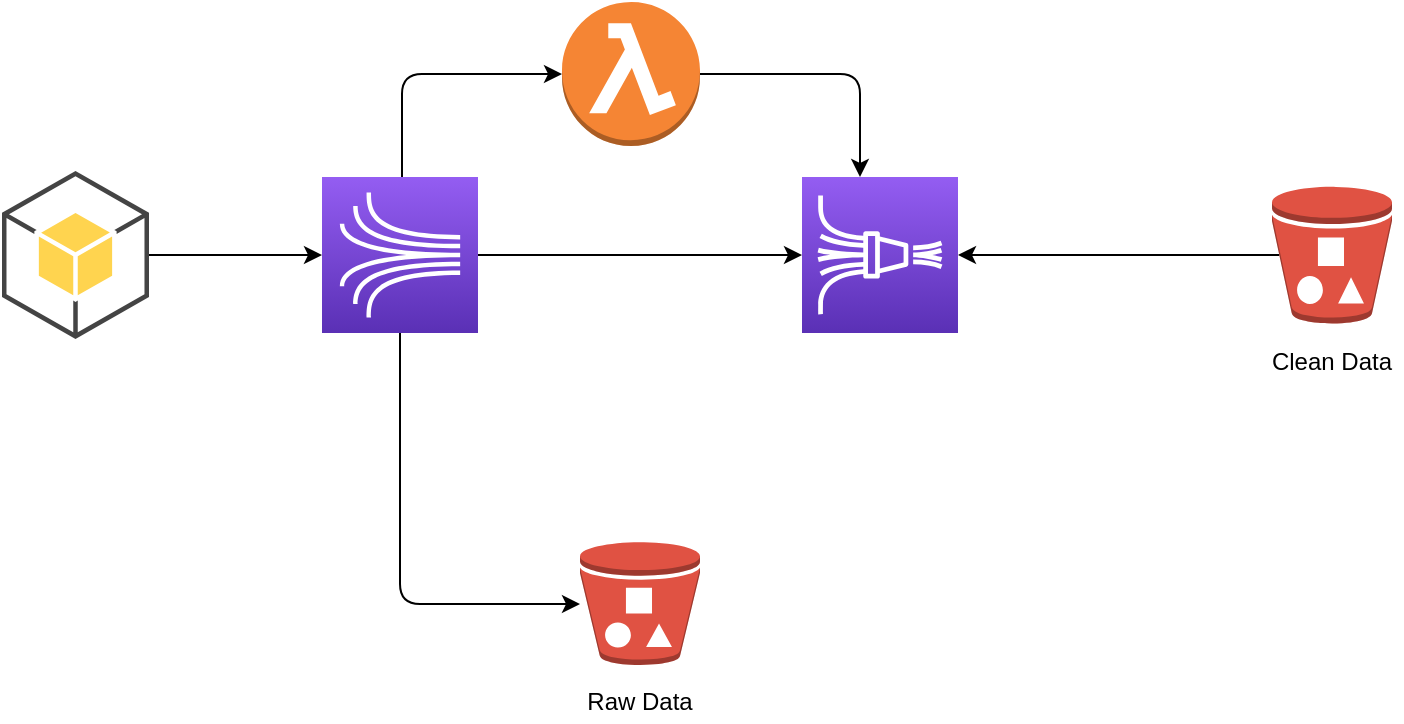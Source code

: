 <mxfile version="12.7.0" type="github">
  <diagram id="I4_b89pJyK5yKUSI2D77" name="Page-1">
    <mxGraphModel dx="1186" dy="710" grid="1" gridSize="10" guides="1" tooltips="1" connect="1" arrows="1" fold="1" page="1" pageScale="1" pageWidth="1100" pageHeight="850" math="0" shadow="0">
      <root>
        <mxCell id="0"/>
        <mxCell id="1" parent="0"/>
        <mxCell id="msdwBEozecvnglc0cFIi-12" style="edgeStyle=orthogonalEdgeStyle;rounded=0;orthogonalLoop=1;jettySize=auto;html=1;" parent="1" source="msdwBEozecvnglc0cFIi-5" target="msdwBEozecvnglc0cFIi-11" edge="1">
          <mxGeometry relative="1" as="geometry"/>
        </mxCell>
        <mxCell id="msdwBEozecvnglc0cFIi-5" value="" style="outlineConnect=0;fontColor=#232F3E;gradientColor=#945DF2;gradientDirection=north;fillColor=#5A30B5;strokeColor=#ffffff;dashed=0;verticalLabelPosition=bottom;verticalAlign=top;align=center;html=1;fontSize=12;fontStyle=0;aspect=fixed;shape=mxgraph.aws4.resourceIcon;resIcon=mxgraph.aws4.kinesis;" parent="1" vertex="1">
          <mxGeometry x="210" y="247.5" width="78" height="78" as="geometry"/>
        </mxCell>
        <mxCell id="msdwBEozecvnglc0cFIi-10" style="edgeStyle=orthogonalEdgeStyle;rounded=0;orthogonalLoop=1;jettySize=auto;html=1;exitX=1;exitY=0.5;exitDx=0;exitDy=0;exitPerimeter=0;" parent="1" source="msdwBEozecvnglc0cFIi-9" target="msdwBEozecvnglc0cFIi-5" edge="1">
          <mxGeometry relative="1" as="geometry"/>
        </mxCell>
        <mxCell id="msdwBEozecvnglc0cFIi-9" value="" style="outlineConnect=0;dashed=0;verticalLabelPosition=bottom;verticalAlign=top;align=center;html=1;shape=mxgraph.aws3.android;fillColor=#FFD44F;gradientColor=none;" parent="1" vertex="1">
          <mxGeometry x="50" y="244.5" width="73.5" height="84" as="geometry"/>
        </mxCell>
        <mxCell id="msdwBEozecvnglc0cFIi-11" value="" style="outlineConnect=0;fontColor=#232F3E;gradientColor=#945DF2;gradientDirection=north;fillColor=#5A30B5;strokeColor=#ffffff;dashed=0;verticalLabelPosition=bottom;verticalAlign=top;align=center;html=1;fontSize=12;fontStyle=0;aspect=fixed;shape=mxgraph.aws4.resourceIcon;resIcon=mxgraph.aws4.kinesis_data_firehose;" parent="1" vertex="1">
          <mxGeometry x="450" y="247.5" width="78" height="78" as="geometry"/>
        </mxCell>
        <mxCell id="msdwBEozecvnglc0cFIi-16" value="" style="edgeStyle=segmentEdgeStyle;endArrow=classic;html=1;exitX=1;exitY=0.5;exitDx=0;exitDy=0;exitPerimeter=0;" parent="1" source="msdwBEozecvnglc0cFIi-17" target="msdwBEozecvnglc0cFIi-11" edge="1">
          <mxGeometry width="50" height="50" relative="1" as="geometry">
            <mxPoint x="250" y="220" as="sourcePoint"/>
            <mxPoint x="480" y="210" as="targetPoint"/>
            <Array as="points">
              <mxPoint x="479" y="196"/>
            </Array>
          </mxGeometry>
        </mxCell>
        <mxCell id="msdwBEozecvnglc0cFIi-17" value="" style="outlineConnect=0;dashed=0;verticalLabelPosition=bottom;verticalAlign=top;align=center;html=1;shape=mxgraph.aws3.lambda_function;fillColor=#F58534;gradientColor=none;" parent="1" vertex="1">
          <mxGeometry x="330" y="160" width="69" height="72" as="geometry"/>
        </mxCell>
        <mxCell id="msdwBEozecvnglc0cFIi-18" value="" style="edgeStyle=segmentEdgeStyle;endArrow=classic;html=1;entryX=0;entryY=0.5;entryDx=0;entryDy=0;entryPerimeter=0;" parent="1" source="msdwBEozecvnglc0cFIi-5" target="msdwBEozecvnglc0cFIi-17" edge="1">
          <mxGeometry width="50" height="50" relative="1" as="geometry">
            <mxPoint x="250" y="247.5" as="sourcePoint"/>
            <mxPoint x="479" y="247.5" as="targetPoint"/>
            <Array as="points">
              <mxPoint x="250" y="196"/>
            </Array>
          </mxGeometry>
        </mxCell>
        <mxCell id="KBTJcN20acUAVPkmVkL6-5" value="" style="edgeStyle=segmentEdgeStyle;endArrow=classic;html=1;" edge="1" parent="1" source="msdwBEozecvnglc0cFIi-5" target="KBTJcN20acUAVPkmVkL6-2">
          <mxGeometry width="50" height="50" relative="1" as="geometry">
            <mxPoint x="238" y="440" as="sourcePoint"/>
            <mxPoint x="288" y="390" as="targetPoint"/>
            <Array as="points">
              <mxPoint x="249" y="461"/>
            </Array>
          </mxGeometry>
        </mxCell>
        <mxCell id="KBTJcN20acUAVPkmVkL6-7" value="" style="group" vertex="1" connectable="0" parent="1">
          <mxGeometry x="339" y="430" width="60" height="90" as="geometry"/>
        </mxCell>
        <mxCell id="KBTJcN20acUAVPkmVkL6-2" value="" style="outlineConnect=0;dashed=0;verticalLabelPosition=bottom;verticalAlign=top;align=center;html=1;shape=mxgraph.aws3.bucket_with_objects;fillColor=#E05243;gradientColor=none;" vertex="1" parent="KBTJcN20acUAVPkmVkL6-7">
          <mxGeometry width="60" height="61.5" as="geometry"/>
        </mxCell>
        <mxCell id="KBTJcN20acUAVPkmVkL6-6" value="Raw Data&lt;br&gt;" style="text;html=1;strokeColor=none;fillColor=none;align=center;verticalAlign=middle;whiteSpace=wrap;rounded=0;" vertex="1" parent="KBTJcN20acUAVPkmVkL6-7">
          <mxGeometry x="2.25" y="70" width="55.5" height="20" as="geometry"/>
        </mxCell>
        <mxCell id="KBTJcN20acUAVPkmVkL6-14" value="" style="group" vertex="1" connectable="0" parent="1">
          <mxGeometry x="680" y="260" width="70" height="100" as="geometry"/>
        </mxCell>
        <mxCell id="KBTJcN20acUAVPkmVkL6-3" value="" style="outlineConnect=0;dashed=0;verticalLabelPosition=bottom;verticalAlign=top;align=center;html=1;shape=mxgraph.aws3.bucket_with_objects;fillColor=#E05243;gradientColor=none;" vertex="1" parent="KBTJcN20acUAVPkmVkL6-14">
          <mxGeometry x="5" y="-7.76" width="60" height="68.524" as="geometry"/>
        </mxCell>
        <mxCell id="KBTJcN20acUAVPkmVkL6-13" value="Clean Data" style="text;html=1;strokeColor=none;fillColor=none;align=center;verticalAlign=middle;whiteSpace=wrap;rounded=0;" vertex="1" parent="KBTJcN20acUAVPkmVkL6-14">
          <mxGeometry y="68.526" width="70" height="22.284" as="geometry"/>
        </mxCell>
        <mxCell id="KBTJcN20acUAVPkmVkL6-17" style="edgeStyle=orthogonalEdgeStyle;rounded=0;orthogonalLoop=1;jettySize=auto;html=1;exitX=0.06;exitY=0.5;exitDx=0;exitDy=0;exitPerimeter=0;" edge="1" parent="1" source="KBTJcN20acUAVPkmVkL6-3" target="msdwBEozecvnglc0cFIi-11">
          <mxGeometry relative="1" as="geometry"/>
        </mxCell>
      </root>
    </mxGraphModel>
  </diagram>
</mxfile>
